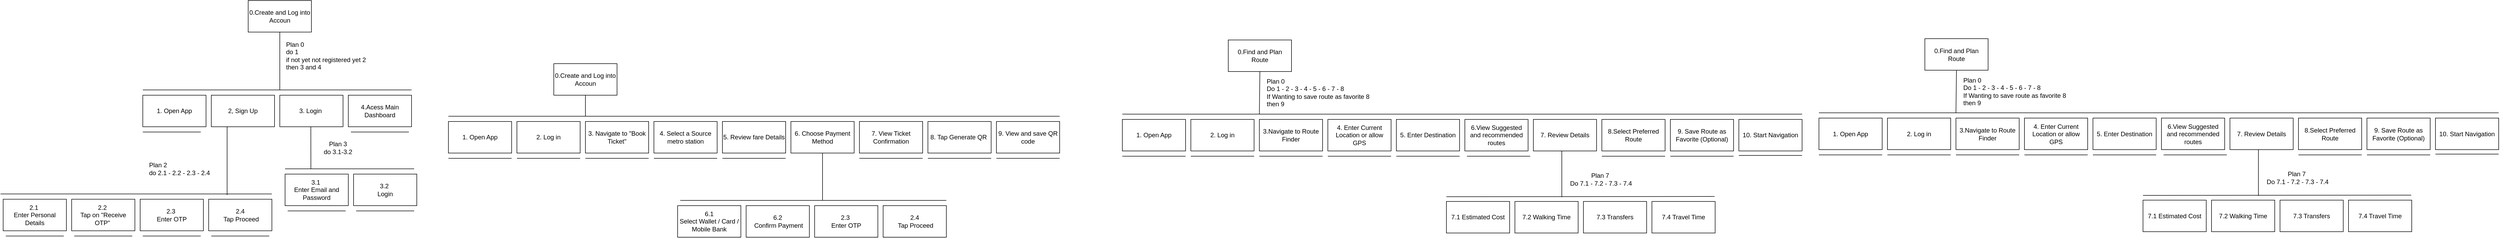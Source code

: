 <mxfile version="27.0.4">
  <diagram name="Page-1" id="FeIX3PLdOHhibgSUTGBO">
    <mxGraphModel dx="971" dy="1108" grid="0" gridSize="10" guides="1" tooltips="1" connect="1" arrows="1" fold="1" page="0" pageScale="1" pageWidth="1100" pageHeight="850" background="#ffffff" math="0" shadow="0">
      <root>
        <mxCell id="0" />
        <mxCell id="1" parent="0" />
        <mxCell id="VzZZ3m_Xf3Fcte3o4Ce6-2" value="3. Login&amp;nbsp;" style="whiteSpace=wrap;html=1;labelBackgroundColor=none;rounded=0;" parent="1" vertex="1">
          <mxGeometry x="340" y="160" width="120" height="60" as="geometry" />
        </mxCell>
        <mxCell id="VzZZ3m_Xf3Fcte3o4Ce6-4" value="2, Sign Up" style="whiteSpace=wrap;html=1;labelBackgroundColor=none;rounded=0;" parent="1" vertex="1">
          <mxGeometry x="210" y="160" width="120" height="60" as="geometry" />
        </mxCell>
        <mxCell id="VzZZ3m_Xf3Fcte3o4Ce6-5" value="1. Open App" style="whiteSpace=wrap;html=1;labelBackgroundColor=none;rounded=0;" parent="1" vertex="1">
          <mxGeometry x="80" y="160" width="120" height="60" as="geometry" />
        </mxCell>
        <mxCell id="VzZZ3m_Xf3Fcte3o4Ce6-6" value="4.Acess Main Dashboard" style="whiteSpace=wrap;html=1;labelBackgroundColor=none;rounded=0;" parent="1" vertex="1">
          <mxGeometry x="470" y="160" width="120" height="60" as="geometry" />
        </mxCell>
        <mxCell id="VzZZ3m_Xf3Fcte3o4Ce6-7" value="0.Create and Log into Accoun" style="whiteSpace=wrap;html=1;labelBackgroundColor=none;rounded=0;" parent="1" vertex="1">
          <mxGeometry x="280" y="-20" width="120" height="60" as="geometry" />
        </mxCell>
        <mxCell id="VzZZ3m_Xf3Fcte3o4Ce6-10" value="" style="endArrow=none;html=1;rounded=0;labelBackgroundColor=none;fontColor=default;" parent="1" edge="1">
          <mxGeometry width="50" height="50" relative="1" as="geometry">
            <mxPoint x="80" y="150" as="sourcePoint" />
            <mxPoint x="590" y="150" as="targetPoint" />
          </mxGeometry>
        </mxCell>
        <mxCell id="VzZZ3m_Xf3Fcte3o4Ce6-11" value="" style="endArrow=none;html=1;rounded=0;entryX=0.5;entryY=1;entryDx=0;entryDy=0;labelBackgroundColor=none;fontColor=default;" parent="1" target="VzZZ3m_Xf3Fcte3o4Ce6-7" edge="1">
          <mxGeometry width="50" height="50" relative="1" as="geometry">
            <mxPoint x="340" y="150" as="sourcePoint" />
            <mxPoint x="450" y="220" as="targetPoint" />
          </mxGeometry>
        </mxCell>
        <mxCell id="VzZZ3m_Xf3Fcte3o4Ce6-14" value="2.1&amp;nbsp;&lt;div&gt;Enter Personal Details&lt;/div&gt;" style="whiteSpace=wrap;html=1;labelBackgroundColor=none;rounded=0;" parent="1" vertex="1">
          <mxGeometry x="-185" y="357.78" width="120" height="60" as="geometry" />
        </mxCell>
        <mxCell id="VzZZ3m_Xf3Fcte3o4Ce6-17" value="" style="endArrow=none;html=1;rounded=0;labelBackgroundColor=none;fontColor=default;" parent="1" edge="1">
          <mxGeometry width="50" height="50" relative="1" as="geometry">
            <mxPoint x="-190" y="347.78" as="sourcePoint" />
            <mxPoint x="325" y="347.78" as="targetPoint" />
          </mxGeometry>
        </mxCell>
        <mxCell id="VzZZ3m_Xf3Fcte3o4Ce6-18" value="2.2&amp;nbsp;&lt;div&gt;Tap on &quot;Receive OTP&quot;&amp;nbsp;&lt;/div&gt;" style="whiteSpace=wrap;html=1;labelBackgroundColor=none;rounded=0;" parent="1" vertex="1">
          <mxGeometry x="-55" y="357.78" width="120" height="60" as="geometry" />
        </mxCell>
        <mxCell id="86r4l7gdA-iXshZS6CT0-2" value="2.3&amp;nbsp;&lt;div&gt;Enter OTP&lt;/div&gt;" style="whiteSpace=wrap;html=1;labelBackgroundColor=none;rounded=0;" vertex="1" parent="1">
          <mxGeometry x="75" y="357.78" width="120" height="60" as="geometry" />
        </mxCell>
        <mxCell id="86r4l7gdA-iXshZS6CT0-3" value="2.4&lt;div&gt;&amp;nbsp;Tap Proceed&lt;/div&gt;" style="whiteSpace=wrap;html=1;labelBackgroundColor=none;rounded=0;" vertex="1" parent="1">
          <mxGeometry x="205" y="357.78" width="120" height="60" as="geometry" />
        </mxCell>
        <mxCell id="86r4l7gdA-iXshZS6CT0-6" value="" style="endArrow=none;html=1;rounded=0;" edge="1" parent="1">
          <mxGeometry width="50" height="50" relative="1" as="geometry">
            <mxPoint x="80" y="230" as="sourcePoint" />
            <mxPoint x="190" y="230" as="targetPoint" />
          </mxGeometry>
        </mxCell>
        <mxCell id="86r4l7gdA-iXshZS6CT0-7" value="" style="endArrow=none;html=1;rounded=0;" edge="1" parent="1">
          <mxGeometry width="50" height="50" relative="1" as="geometry">
            <mxPoint x="475" y="230" as="sourcePoint" />
            <mxPoint x="585" y="230" as="targetPoint" />
          </mxGeometry>
        </mxCell>
        <mxCell id="86r4l7gdA-iXshZS6CT0-8" value="3.1&amp;nbsp;&lt;div&gt;Enter Email and Password&lt;/div&gt;" style="whiteSpace=wrap;html=1;labelBackgroundColor=none;rounded=0;" vertex="1" parent="1">
          <mxGeometry x="350" y="310" width="120" height="60" as="geometry" />
        </mxCell>
        <mxCell id="86r4l7gdA-iXshZS6CT0-9" value="" style="endArrow=none;html=1;rounded=0;labelBackgroundColor=none;fontColor=default;" edge="1" parent="1">
          <mxGeometry width="50" height="50" relative="1" as="geometry">
            <mxPoint x="350" y="300" as="sourcePoint" />
            <mxPoint x="595" y="300" as="targetPoint" />
          </mxGeometry>
        </mxCell>
        <mxCell id="86r4l7gdA-iXshZS6CT0-10" value="3.2&amp;nbsp;&lt;div&gt;Login&lt;/div&gt;" style="whiteSpace=wrap;html=1;labelBackgroundColor=none;rounded=0;" vertex="1" parent="1">
          <mxGeometry x="480" y="310" width="120" height="60" as="geometry" />
        </mxCell>
        <mxCell id="86r4l7gdA-iXshZS6CT0-14" value="" style="endArrow=none;html=1;rounded=0;labelBackgroundColor=none;fontColor=default;" edge="1" parent="1">
          <mxGeometry width="50" height="50" relative="1" as="geometry">
            <mxPoint x="399" y="300" as="sourcePoint" />
            <mxPoint x="398.89" y="220" as="targetPoint" />
          </mxGeometry>
        </mxCell>
        <mxCell id="86r4l7gdA-iXshZS6CT0-16" value="" style="endArrow=none;html=1;rounded=0;entryX=0.25;entryY=1;entryDx=0;entryDy=0;" edge="1" parent="1" target="VzZZ3m_Xf3Fcte3o4Ce6-4">
          <mxGeometry width="50" height="50" relative="1" as="geometry">
            <mxPoint x="240" y="350" as="sourcePoint" />
            <mxPoint x="320" y="350" as="targetPoint" />
          </mxGeometry>
        </mxCell>
        <mxCell id="86r4l7gdA-iXshZS6CT0-17" value="3. Navigate to &quot;Book Ticket&quot;" style="whiteSpace=wrap;html=1;labelBackgroundColor=none;rounded=0;" vertex="1" parent="1">
          <mxGeometry x="920" y="210" width="120" height="60" as="geometry" />
        </mxCell>
        <mxCell id="86r4l7gdA-iXshZS6CT0-18" value="2. Log in" style="whiteSpace=wrap;html=1;labelBackgroundColor=none;rounded=0;" vertex="1" parent="1">
          <mxGeometry x="790" y="210" width="120" height="60" as="geometry" />
        </mxCell>
        <mxCell id="86r4l7gdA-iXshZS6CT0-19" value="1. Open App" style="whiteSpace=wrap;html=1;labelBackgroundColor=none;rounded=0;" vertex="1" parent="1">
          <mxGeometry x="660" y="210" width="120" height="60" as="geometry" />
        </mxCell>
        <mxCell id="86r4l7gdA-iXshZS6CT0-20" value="4. Select a Source metro station" style="whiteSpace=wrap;html=1;labelBackgroundColor=none;rounded=0;" vertex="1" parent="1">
          <mxGeometry x="1050" y="210" width="120" height="60" as="geometry" />
        </mxCell>
        <mxCell id="86r4l7gdA-iXshZS6CT0-21" value="0.Create and Log into Accoun" style="whiteSpace=wrap;html=1;labelBackgroundColor=none;rounded=0;" vertex="1" parent="1">
          <mxGeometry x="860" y="100" width="120" height="60" as="geometry" />
        </mxCell>
        <mxCell id="86r4l7gdA-iXshZS6CT0-22" value="" style="endArrow=none;html=1;rounded=0;labelBackgroundColor=none;fontColor=default;" edge="1" parent="1">
          <mxGeometry width="50" height="50" relative="1" as="geometry">
            <mxPoint x="660" y="200" as="sourcePoint" />
            <mxPoint x="1820" y="200" as="targetPoint" />
          </mxGeometry>
        </mxCell>
        <mxCell id="86r4l7gdA-iXshZS6CT0-23" value="" style="endArrow=none;html=1;rounded=0;entryX=0.5;entryY=1;entryDx=0;entryDy=0;labelBackgroundColor=none;fontColor=default;" edge="1" parent="1" target="86r4l7gdA-iXshZS6CT0-21">
          <mxGeometry width="50" height="50" relative="1" as="geometry">
            <mxPoint x="920" y="200" as="sourcePoint" />
            <mxPoint x="1030" y="270" as="targetPoint" />
          </mxGeometry>
        </mxCell>
        <mxCell id="86r4l7gdA-iXshZS6CT0-24" value="6.1&lt;div&gt;Select Wallet / Card / Mobile Bank&lt;/div&gt;" style="whiteSpace=wrap;html=1;labelBackgroundColor=none;rounded=0;" vertex="1" parent="1">
          <mxGeometry x="1095" y="370" width="120" height="60" as="geometry" />
        </mxCell>
        <mxCell id="86r4l7gdA-iXshZS6CT0-25" value="" style="endArrow=none;html=1;rounded=0;labelBackgroundColor=none;fontColor=default;" edge="1" parent="1">
          <mxGeometry width="50" height="50" relative="1" as="geometry">
            <mxPoint x="1100" y="360" as="sourcePoint" />
            <mxPoint x="1605" y="360" as="targetPoint" />
          </mxGeometry>
        </mxCell>
        <mxCell id="86r4l7gdA-iXshZS6CT0-26" value="6.2&lt;div&gt;&amp;nbsp;Confirm Payment&lt;/div&gt;" style="whiteSpace=wrap;html=1;labelBackgroundColor=none;rounded=0;" vertex="1" parent="1">
          <mxGeometry x="1225" y="370" width="120" height="60" as="geometry" />
        </mxCell>
        <mxCell id="86r4l7gdA-iXshZS6CT0-27" value="2.3&amp;nbsp;&lt;div&gt;Enter OTP&lt;/div&gt;" style="whiteSpace=wrap;html=1;labelBackgroundColor=none;rounded=0;" vertex="1" parent="1">
          <mxGeometry x="1355" y="370" width="120" height="60" as="geometry" />
        </mxCell>
        <mxCell id="86r4l7gdA-iXshZS6CT0-28" value="2.4&lt;div&gt;&amp;nbsp;Tap Proceed&lt;/div&gt;" style="whiteSpace=wrap;html=1;labelBackgroundColor=none;rounded=0;" vertex="1" parent="1">
          <mxGeometry x="1485" y="370" width="120" height="60" as="geometry" />
        </mxCell>
        <mxCell id="86r4l7gdA-iXshZS6CT0-29" value="" style="endArrow=none;html=1;rounded=0;" edge="1" parent="1">
          <mxGeometry width="50" height="50" relative="1" as="geometry">
            <mxPoint x="660" y="280" as="sourcePoint" />
            <mxPoint x="780" y="280" as="targetPoint" />
          </mxGeometry>
        </mxCell>
        <mxCell id="86r4l7gdA-iXshZS6CT0-36" value="" style="endArrow=none;html=1;rounded=0;" edge="1" parent="1">
          <mxGeometry width="50" height="50" relative="1" as="geometry">
            <mxPoint x="790" y="280" as="sourcePoint" />
            <mxPoint x="910" y="280" as="targetPoint" />
          </mxGeometry>
        </mxCell>
        <mxCell id="86r4l7gdA-iXshZS6CT0-37" value="" style="endArrow=none;html=1;rounded=0;" edge="1" parent="1">
          <mxGeometry width="50" height="50" relative="1" as="geometry">
            <mxPoint x="920" y="280" as="sourcePoint" />
            <mxPoint x="1040" y="280" as="targetPoint" />
          </mxGeometry>
        </mxCell>
        <mxCell id="86r4l7gdA-iXshZS6CT0-38" value="" style="endArrow=none;html=1;rounded=0;" edge="1" parent="1">
          <mxGeometry width="50" height="50" relative="1" as="geometry">
            <mxPoint x="1050" y="280" as="sourcePoint" />
            <mxPoint x="1170" y="280" as="targetPoint" />
          </mxGeometry>
        </mxCell>
        <mxCell id="86r4l7gdA-iXshZS6CT0-39" value="5. Review fare Details" style="whiteSpace=wrap;html=1;labelBackgroundColor=none;rounded=0;" vertex="1" parent="1">
          <mxGeometry x="1180" y="210" width="120" height="60" as="geometry" />
        </mxCell>
        <mxCell id="86r4l7gdA-iXshZS6CT0-40" value="6. Choose Payment Method" style="whiteSpace=wrap;html=1;labelBackgroundColor=none;rounded=0;" vertex="1" parent="1">
          <mxGeometry x="1310" y="210" width="120" height="60" as="geometry" />
        </mxCell>
        <mxCell id="86r4l7gdA-iXshZS6CT0-41" value="" style="endArrow=none;html=1;rounded=0;" edge="1" parent="1">
          <mxGeometry width="50" height="50" relative="1" as="geometry">
            <mxPoint x="1180" y="280" as="sourcePoint" />
            <mxPoint x="1300" y="280" as="targetPoint" />
          </mxGeometry>
        </mxCell>
        <mxCell id="86r4l7gdA-iXshZS6CT0-42" value="" style="endArrow=none;html=1;rounded=0;entryX=0.5;entryY=1;entryDx=0;entryDy=0;" edge="1" parent="1" target="86r4l7gdA-iXshZS6CT0-40">
          <mxGeometry width="50" height="50" relative="1" as="geometry">
            <mxPoint x="1370" y="360" as="sourcePoint" />
            <mxPoint x="1360" y="260" as="targetPoint" />
          </mxGeometry>
        </mxCell>
        <mxCell id="86r4l7gdA-iXshZS6CT0-44" value="7. View Ticket Confirmation" style="whiteSpace=wrap;html=1;labelBackgroundColor=none;rounded=0;" vertex="1" parent="1">
          <mxGeometry x="1440" y="210" width="120" height="60" as="geometry" />
        </mxCell>
        <mxCell id="86r4l7gdA-iXshZS6CT0-45" value="8. Tap Generate QR&amp;nbsp;" style="whiteSpace=wrap;html=1;labelBackgroundColor=none;rounded=0;" vertex="1" parent="1">
          <mxGeometry x="1570" y="210" width="120" height="60" as="geometry" />
        </mxCell>
        <mxCell id="86r4l7gdA-iXshZS6CT0-46" value="9. View and save QR code" style="whiteSpace=wrap;html=1;labelBackgroundColor=none;rounded=0;" vertex="1" parent="1">
          <mxGeometry x="1700" y="210" width="120" height="60" as="geometry" />
        </mxCell>
        <mxCell id="86r4l7gdA-iXshZS6CT0-47" value="" style="endArrow=none;html=1;rounded=0;" edge="1" parent="1">
          <mxGeometry width="50" height="50" relative="1" as="geometry">
            <mxPoint x="1440" y="280" as="sourcePoint" />
            <mxPoint x="1560" y="280" as="targetPoint" />
          </mxGeometry>
        </mxCell>
        <mxCell id="86r4l7gdA-iXshZS6CT0-48" value="" style="endArrow=none;html=1;rounded=0;" edge="1" parent="1">
          <mxGeometry width="50" height="50" relative="1" as="geometry">
            <mxPoint x="1570" y="280" as="sourcePoint" />
            <mxPoint x="1690" y="280" as="targetPoint" />
          </mxGeometry>
        </mxCell>
        <mxCell id="86r4l7gdA-iXshZS6CT0-49" value="" style="endArrow=none;html=1;rounded=0;" edge="1" parent="1">
          <mxGeometry width="50" height="50" relative="1" as="geometry">
            <mxPoint x="1700" y="280" as="sourcePoint" />
            <mxPoint x="1820" y="280" as="targetPoint" />
          </mxGeometry>
        </mxCell>
        <mxCell id="86r4l7gdA-iXshZS6CT0-76" value="3.Navigate to Route Finder" style="whiteSpace=wrap;html=1;labelBackgroundColor=none;rounded=0;" vertex="1" parent="1">
          <mxGeometry x="2199" y="206" width="120" height="60" as="geometry" />
        </mxCell>
        <mxCell id="86r4l7gdA-iXshZS6CT0-77" value="2. Log in" style="whiteSpace=wrap;html=1;labelBackgroundColor=none;rounded=0;" vertex="1" parent="1">
          <mxGeometry x="2069" y="206" width="120" height="60" as="geometry" />
        </mxCell>
        <mxCell id="86r4l7gdA-iXshZS6CT0-78" value="1. Open App" style="whiteSpace=wrap;html=1;labelBackgroundColor=none;rounded=0;" vertex="1" parent="1">
          <mxGeometry x="1939" y="206" width="120" height="60" as="geometry" />
        </mxCell>
        <mxCell id="86r4l7gdA-iXshZS6CT0-79" value="4. Enter Current Location or allow GPS" style="whiteSpace=wrap;html=1;labelBackgroundColor=none;rounded=0;" vertex="1" parent="1">
          <mxGeometry x="2329" y="206" width="120" height="60" as="geometry" />
        </mxCell>
        <mxCell id="86r4l7gdA-iXshZS6CT0-80" value="0.Find and Plan Route" style="whiteSpace=wrap;html=1;labelBackgroundColor=none;rounded=0;" vertex="1" parent="1">
          <mxGeometry x="2140" y="55" width="120" height="60" as="geometry" />
        </mxCell>
        <mxCell id="86r4l7gdA-iXshZS6CT0-81" value="" style="endArrow=none;html=1;rounded=0;labelBackgroundColor=none;fontColor=default;" edge="1" parent="1">
          <mxGeometry width="50" height="50" relative="1" as="geometry">
            <mxPoint x="1939" y="196" as="sourcePoint" />
            <mxPoint x="3229" y="196" as="targetPoint" />
          </mxGeometry>
        </mxCell>
        <mxCell id="86r4l7gdA-iXshZS6CT0-82" value="" style="endArrow=none;html=1;rounded=0;entryX=0.5;entryY=1;entryDx=0;entryDy=0;labelBackgroundColor=none;fontColor=default;" edge="1" parent="1" target="86r4l7gdA-iXshZS6CT0-80">
          <mxGeometry width="50" height="50" relative="1" as="geometry">
            <mxPoint x="2199" y="196" as="sourcePoint" />
            <mxPoint x="2309" y="266" as="targetPoint" />
          </mxGeometry>
        </mxCell>
        <mxCell id="86r4l7gdA-iXshZS6CT0-83" value="7.1 Estimated Cost" style="whiteSpace=wrap;html=1;labelBackgroundColor=none;rounded=0;" vertex="1" parent="1">
          <mxGeometry x="2554" y="362" width="120" height="60" as="geometry" />
        </mxCell>
        <mxCell id="86r4l7gdA-iXshZS6CT0-84" value="" style="endArrow=none;html=1;rounded=0;labelBackgroundColor=none;fontColor=default;" edge="1" parent="1">
          <mxGeometry width="50" height="50" relative="1" as="geometry">
            <mxPoint x="2554" y="353" as="sourcePoint" />
            <mxPoint x="3063" y="352.53" as="targetPoint" />
          </mxGeometry>
        </mxCell>
        <mxCell id="86r4l7gdA-iXshZS6CT0-85" value="7.2 Walking Time" style="whiteSpace=wrap;html=1;labelBackgroundColor=none;rounded=0;" vertex="1" parent="1">
          <mxGeometry x="2684" y="362" width="120" height="60" as="geometry" />
        </mxCell>
        <mxCell id="86r4l7gdA-iXshZS6CT0-86" value="7.3 Transfers" style="whiteSpace=wrap;html=1;labelBackgroundColor=none;rounded=0;" vertex="1" parent="1">
          <mxGeometry x="2814" y="362" width="120" height="60" as="geometry" />
        </mxCell>
        <mxCell id="86r4l7gdA-iXshZS6CT0-87" value="7.4 Travel Time" style="whiteSpace=wrap;html=1;labelBackgroundColor=none;rounded=0;" vertex="1" parent="1">
          <mxGeometry x="2944" y="362" width="120" height="60" as="geometry" />
        </mxCell>
        <mxCell id="86r4l7gdA-iXshZS6CT0-88" value="" style="endArrow=none;html=1;rounded=0;" edge="1" parent="1">
          <mxGeometry width="50" height="50" relative="1" as="geometry">
            <mxPoint x="1939" y="276" as="sourcePoint" />
            <mxPoint x="2059" y="276" as="targetPoint" />
          </mxGeometry>
        </mxCell>
        <mxCell id="86r4l7gdA-iXshZS6CT0-89" value="" style="endArrow=none;html=1;rounded=0;" edge="1" parent="1">
          <mxGeometry width="50" height="50" relative="1" as="geometry">
            <mxPoint x="2069" y="276" as="sourcePoint" />
            <mxPoint x="2189" y="276" as="targetPoint" />
          </mxGeometry>
        </mxCell>
        <mxCell id="86r4l7gdA-iXshZS6CT0-90" value="" style="endArrow=none;html=1;rounded=0;" edge="1" parent="1">
          <mxGeometry width="50" height="50" relative="1" as="geometry">
            <mxPoint x="2199" y="276" as="sourcePoint" />
            <mxPoint x="2319" y="276" as="targetPoint" />
          </mxGeometry>
        </mxCell>
        <mxCell id="86r4l7gdA-iXshZS6CT0-91" value="" style="endArrow=none;html=1;rounded=0;" edge="1" parent="1">
          <mxGeometry width="50" height="50" relative="1" as="geometry">
            <mxPoint x="2329" y="276" as="sourcePoint" />
            <mxPoint x="2449" y="276" as="targetPoint" />
          </mxGeometry>
        </mxCell>
        <mxCell id="86r4l7gdA-iXshZS6CT0-92" value="5. Enter Destination" style="whiteSpace=wrap;html=1;labelBackgroundColor=none;rounded=0;" vertex="1" parent="1">
          <mxGeometry x="2459" y="206" width="120" height="60" as="geometry" />
        </mxCell>
        <mxCell id="86r4l7gdA-iXshZS6CT0-93" value="6.View Suggested and recommended routes" style="whiteSpace=wrap;html=1;labelBackgroundColor=none;rounded=0;" vertex="1" parent="1">
          <mxGeometry x="2589" y="206" width="120" height="60" as="geometry" />
        </mxCell>
        <mxCell id="86r4l7gdA-iXshZS6CT0-94" value="" style="endArrow=none;html=1;rounded=0;" edge="1" parent="1">
          <mxGeometry width="50" height="50" relative="1" as="geometry">
            <mxPoint x="2459" y="276" as="sourcePoint" />
            <mxPoint x="2579" y="276" as="targetPoint" />
          </mxGeometry>
        </mxCell>
        <mxCell id="86r4l7gdA-iXshZS6CT0-95" value="" style="endArrow=none;html=1;rounded=0;entryX=0.5;entryY=1;entryDx=0;entryDy=0;" edge="1" parent="1">
          <mxGeometry width="50" height="50" relative="1" as="geometry">
            <mxPoint x="2773" y="353.78" as="sourcePoint" />
            <mxPoint x="2773" y="263.78" as="targetPoint" />
          </mxGeometry>
        </mxCell>
        <mxCell id="86r4l7gdA-iXshZS6CT0-96" value="7. Review Details" style="whiteSpace=wrap;html=1;labelBackgroundColor=none;rounded=0;" vertex="1" parent="1">
          <mxGeometry x="2719" y="206" width="120" height="60" as="geometry" />
        </mxCell>
        <mxCell id="86r4l7gdA-iXshZS6CT0-97" value="8.Select Preferred Route" style="whiteSpace=wrap;html=1;labelBackgroundColor=none;rounded=0;" vertex="1" parent="1">
          <mxGeometry x="2849" y="206" width="120" height="60" as="geometry" />
        </mxCell>
        <mxCell id="86r4l7gdA-iXshZS6CT0-98" value="9. Save Route as Favorite (Optional)" style="whiteSpace=wrap;html=1;labelBackgroundColor=none;rounded=0;" vertex="1" parent="1">
          <mxGeometry x="2979" y="206" width="120" height="60" as="geometry" />
        </mxCell>
        <mxCell id="86r4l7gdA-iXshZS6CT0-99" value="" style="endArrow=none;html=1;rounded=0;" edge="1" parent="1">
          <mxGeometry width="50" height="50" relative="1" as="geometry">
            <mxPoint x="2593" y="276" as="sourcePoint" />
            <mxPoint x="2713" y="276" as="targetPoint" />
          </mxGeometry>
        </mxCell>
        <mxCell id="86r4l7gdA-iXshZS6CT0-100" value="" style="endArrow=none;html=1;rounded=0;" edge="1" parent="1">
          <mxGeometry width="50" height="50" relative="1" as="geometry">
            <mxPoint x="2849" y="276" as="sourcePoint" />
            <mxPoint x="2969" y="276" as="targetPoint" />
          </mxGeometry>
        </mxCell>
        <mxCell id="86r4l7gdA-iXshZS6CT0-101" value="" style="endArrow=none;html=1;rounded=0;" edge="1" parent="1">
          <mxGeometry width="50" height="50" relative="1" as="geometry">
            <mxPoint x="2979" y="276" as="sourcePoint" />
            <mxPoint x="3099" y="276" as="targetPoint" />
          </mxGeometry>
        </mxCell>
        <mxCell id="86r4l7gdA-iXshZS6CT0-102" value="" style="endArrow=none;html=1;rounded=0;" edge="1" parent="1">
          <mxGeometry width="50" height="50" relative="1" as="geometry">
            <mxPoint x="355" y="380" as="sourcePoint" />
            <mxPoint x="465" y="380" as="targetPoint" />
          </mxGeometry>
        </mxCell>
        <mxCell id="86r4l7gdA-iXshZS6CT0-103" value="" style="endArrow=none;html=1;rounded=0;" edge="1" parent="1">
          <mxGeometry width="50" height="50" relative="1" as="geometry">
            <mxPoint x="485" y="380" as="sourcePoint" />
            <mxPoint x="595" y="380" as="targetPoint" />
          </mxGeometry>
        </mxCell>
        <mxCell id="86r4l7gdA-iXshZS6CT0-104" value="" style="endArrow=none;html=1;rounded=0;" edge="1" parent="1">
          <mxGeometry width="50" height="50" relative="1" as="geometry">
            <mxPoint x="-180" y="427.78" as="sourcePoint" />
            <mxPoint x="-70" y="427.78" as="targetPoint" />
          </mxGeometry>
        </mxCell>
        <mxCell id="86r4l7gdA-iXshZS6CT0-105" value="" style="endArrow=none;html=1;rounded=0;" edge="1" parent="1">
          <mxGeometry width="50" height="50" relative="1" as="geometry">
            <mxPoint x="-50" y="427.78" as="sourcePoint" />
            <mxPoint x="60" y="427.78" as="targetPoint" />
          </mxGeometry>
        </mxCell>
        <mxCell id="86r4l7gdA-iXshZS6CT0-106" value="" style="endArrow=none;html=1;rounded=0;" edge="1" parent="1">
          <mxGeometry width="50" height="50" relative="1" as="geometry">
            <mxPoint x="80" y="427.78" as="sourcePoint" />
            <mxPoint x="190" y="427.78" as="targetPoint" />
          </mxGeometry>
        </mxCell>
        <mxCell id="86r4l7gdA-iXshZS6CT0-107" value="" style="endArrow=none;html=1;rounded=0;" edge="1" parent="1">
          <mxGeometry width="50" height="50" relative="1" as="geometry">
            <mxPoint x="210" y="427.78" as="sourcePoint" />
            <mxPoint x="320" y="427.78" as="targetPoint" />
          </mxGeometry>
        </mxCell>
        <mxCell id="86r4l7gdA-iXshZS6CT0-108" value="Plan 0&lt;div&gt;do 1&amp;nbsp;&lt;/div&gt;&lt;div&gt;if not yet not registered yet 2&lt;/div&gt;&lt;div&gt;then 3 and 4&lt;/div&gt;" style="text;html=1;align=left;verticalAlign=middle;resizable=0;points=[];autosize=1;strokeColor=none;fillColor=none;" vertex="1" parent="1">
          <mxGeometry x="350" y="50" width="170" height="70" as="geometry" />
        </mxCell>
        <mxCell id="86r4l7gdA-iXshZS6CT0-109" value="Plan 2&lt;div&gt;do 2.1 - 2.2 - 2.3 - 2.4&lt;/div&gt;" style="text;html=1;align=left;verticalAlign=middle;resizable=0;points=[];autosize=1;strokeColor=none;fillColor=none;" vertex="1" parent="1">
          <mxGeometry x="90" y="280" width="140" height="40" as="geometry" />
        </mxCell>
        <mxCell id="86r4l7gdA-iXshZS6CT0-111" value="Plan 3&lt;div&gt;do 3.1-3.2&lt;/div&gt;" style="text;html=1;align=center;verticalAlign=middle;resizable=0;points=[];autosize=1;strokeColor=none;fillColor=none;" vertex="1" parent="1">
          <mxGeometry x="410" y="240" width="80" height="40" as="geometry" />
        </mxCell>
        <mxCell id="86r4l7gdA-iXshZS6CT0-113" value="10. Start Navigation" style="whiteSpace=wrap;html=1;labelBackgroundColor=none;rounded=0;" vertex="1" parent="1">
          <mxGeometry x="3109" y="206" width="120" height="60" as="geometry" />
        </mxCell>
        <mxCell id="86r4l7gdA-iXshZS6CT0-114" value="" style="endArrow=none;html=1;rounded=0;" edge="1" parent="1">
          <mxGeometry width="50" height="50" relative="1" as="geometry">
            <mxPoint x="3109" y="274.46" as="sourcePoint" />
            <mxPoint x="3229" y="274.46" as="targetPoint" />
          </mxGeometry>
        </mxCell>
        <mxCell id="86r4l7gdA-iXshZS6CT0-116" value="Plan 0&amp;nbsp;&lt;br&gt;Do 1 - 2 - 3 - 4 - 5 - 6 - 7 - 8&amp;nbsp;&lt;div&gt;If Wanting to save route as favorite 8&amp;nbsp;&lt;/div&gt;&lt;div&gt;then 9&lt;/div&gt;" style="text;html=1;align=left;verticalAlign=middle;resizable=0;points=[];autosize=1;strokeColor=none;fillColor=none;" vertex="1" parent="1">
          <mxGeometry x="2211" y="120" width="216" height="70" as="geometry" />
        </mxCell>
        <mxCell id="86r4l7gdA-iXshZS6CT0-117" value="Plan 7&amp;nbsp;&lt;br&gt;Do 7.1 - 7.2 - 7.3 - 7.4" style="text;html=1;align=center;verticalAlign=middle;resizable=0;points=[];autosize=1;strokeColor=none;fillColor=none;" vertex="1" parent="1">
          <mxGeometry x="2779" y="299" width="135" height="41" as="geometry" />
        </mxCell>
        <mxCell id="86r4l7gdA-iXshZS6CT0-118" value="3.Navigate to Route Finder" style="whiteSpace=wrap;html=1;labelBackgroundColor=none;rounded=0;" vertex="1" parent="1">
          <mxGeometry x="3521" y="203.5" width="120" height="60" as="geometry" />
        </mxCell>
        <mxCell id="86r4l7gdA-iXshZS6CT0-119" value="2. Log in" style="whiteSpace=wrap;html=1;labelBackgroundColor=none;rounded=0;" vertex="1" parent="1">
          <mxGeometry x="3391" y="203.5" width="120" height="60" as="geometry" />
        </mxCell>
        <mxCell id="86r4l7gdA-iXshZS6CT0-120" value="1. Open App" style="whiteSpace=wrap;html=1;labelBackgroundColor=none;rounded=0;" vertex="1" parent="1">
          <mxGeometry x="3261" y="203.5" width="120" height="60" as="geometry" />
        </mxCell>
        <mxCell id="86r4l7gdA-iXshZS6CT0-121" value="4. Enter Current Location or allow GPS" style="whiteSpace=wrap;html=1;labelBackgroundColor=none;rounded=0;" vertex="1" parent="1">
          <mxGeometry x="3651" y="203.5" width="120" height="60" as="geometry" />
        </mxCell>
        <mxCell id="86r4l7gdA-iXshZS6CT0-122" value="0.Find and Plan Route" style="whiteSpace=wrap;html=1;labelBackgroundColor=none;rounded=0;" vertex="1" parent="1">
          <mxGeometry x="3462" y="52.5" width="120" height="60" as="geometry" />
        </mxCell>
        <mxCell id="86r4l7gdA-iXshZS6CT0-123" value="" style="endArrow=none;html=1;rounded=0;labelBackgroundColor=none;fontColor=default;" edge="1" parent="1">
          <mxGeometry width="50" height="50" relative="1" as="geometry">
            <mxPoint x="3261" y="193.5" as="sourcePoint" />
            <mxPoint x="4551" y="193.5" as="targetPoint" />
          </mxGeometry>
        </mxCell>
        <mxCell id="86r4l7gdA-iXshZS6CT0-124" value="" style="endArrow=none;html=1;rounded=0;entryX=0.5;entryY=1;entryDx=0;entryDy=0;labelBackgroundColor=none;fontColor=default;" edge="1" parent="1" target="86r4l7gdA-iXshZS6CT0-122">
          <mxGeometry width="50" height="50" relative="1" as="geometry">
            <mxPoint x="3521" y="193.5" as="sourcePoint" />
            <mxPoint x="3631" y="263.5" as="targetPoint" />
          </mxGeometry>
        </mxCell>
        <mxCell id="86r4l7gdA-iXshZS6CT0-125" value="7.1 Estimated Cost" style="whiteSpace=wrap;html=1;labelBackgroundColor=none;rounded=0;" vertex="1" parent="1">
          <mxGeometry x="3876" y="359.5" width="120" height="60" as="geometry" />
        </mxCell>
        <mxCell id="86r4l7gdA-iXshZS6CT0-126" value="" style="endArrow=none;html=1;rounded=0;labelBackgroundColor=none;fontColor=default;" edge="1" parent="1">
          <mxGeometry width="50" height="50" relative="1" as="geometry">
            <mxPoint x="3876" y="350.5" as="sourcePoint" />
            <mxPoint x="4385" y="350.03" as="targetPoint" />
          </mxGeometry>
        </mxCell>
        <mxCell id="86r4l7gdA-iXshZS6CT0-127" value="7.2 Walking Time" style="whiteSpace=wrap;html=1;labelBackgroundColor=none;rounded=0;" vertex="1" parent="1">
          <mxGeometry x="4006" y="359.5" width="120" height="60" as="geometry" />
        </mxCell>
        <mxCell id="86r4l7gdA-iXshZS6CT0-128" value="7.3 Transfers" style="whiteSpace=wrap;html=1;labelBackgroundColor=none;rounded=0;" vertex="1" parent="1">
          <mxGeometry x="4136" y="359.5" width="120" height="60" as="geometry" />
        </mxCell>
        <mxCell id="86r4l7gdA-iXshZS6CT0-129" value="7.4 Travel Time" style="whiteSpace=wrap;html=1;labelBackgroundColor=none;rounded=0;" vertex="1" parent="1">
          <mxGeometry x="4266" y="359.5" width="120" height="60" as="geometry" />
        </mxCell>
        <mxCell id="86r4l7gdA-iXshZS6CT0-130" value="" style="endArrow=none;html=1;rounded=0;" edge="1" parent="1">
          <mxGeometry width="50" height="50" relative="1" as="geometry">
            <mxPoint x="3261" y="273.5" as="sourcePoint" />
            <mxPoint x="3381" y="273.5" as="targetPoint" />
          </mxGeometry>
        </mxCell>
        <mxCell id="86r4l7gdA-iXshZS6CT0-131" value="" style="endArrow=none;html=1;rounded=0;" edge="1" parent="1">
          <mxGeometry width="50" height="50" relative="1" as="geometry">
            <mxPoint x="3391" y="273.5" as="sourcePoint" />
            <mxPoint x="3511" y="273.5" as="targetPoint" />
          </mxGeometry>
        </mxCell>
        <mxCell id="86r4l7gdA-iXshZS6CT0-132" value="" style="endArrow=none;html=1;rounded=0;" edge="1" parent="1">
          <mxGeometry width="50" height="50" relative="1" as="geometry">
            <mxPoint x="3521" y="273.5" as="sourcePoint" />
            <mxPoint x="3641" y="273.5" as="targetPoint" />
          </mxGeometry>
        </mxCell>
        <mxCell id="86r4l7gdA-iXshZS6CT0-133" value="" style="endArrow=none;html=1;rounded=0;" edge="1" parent="1">
          <mxGeometry width="50" height="50" relative="1" as="geometry">
            <mxPoint x="3651" y="273.5" as="sourcePoint" />
            <mxPoint x="3771" y="273.5" as="targetPoint" />
          </mxGeometry>
        </mxCell>
        <mxCell id="86r4l7gdA-iXshZS6CT0-134" value="5. Enter Destination" style="whiteSpace=wrap;html=1;labelBackgroundColor=none;rounded=0;" vertex="1" parent="1">
          <mxGeometry x="3781" y="203.5" width="120" height="60" as="geometry" />
        </mxCell>
        <mxCell id="86r4l7gdA-iXshZS6CT0-135" value="6.View Suggested and recommended routes" style="whiteSpace=wrap;html=1;labelBackgroundColor=none;rounded=0;" vertex="1" parent="1">
          <mxGeometry x="3911" y="203.5" width="120" height="60" as="geometry" />
        </mxCell>
        <mxCell id="86r4l7gdA-iXshZS6CT0-136" value="" style="endArrow=none;html=1;rounded=0;" edge="1" parent="1">
          <mxGeometry width="50" height="50" relative="1" as="geometry">
            <mxPoint x="3781" y="273.5" as="sourcePoint" />
            <mxPoint x="3901" y="273.5" as="targetPoint" />
          </mxGeometry>
        </mxCell>
        <mxCell id="86r4l7gdA-iXshZS6CT0-137" value="" style="endArrow=none;html=1;rounded=0;entryX=0.5;entryY=1;entryDx=0;entryDy=0;" edge="1" parent="1">
          <mxGeometry width="50" height="50" relative="1" as="geometry">
            <mxPoint x="4095" y="351.28" as="sourcePoint" />
            <mxPoint x="4095" y="261.28" as="targetPoint" />
          </mxGeometry>
        </mxCell>
        <mxCell id="86r4l7gdA-iXshZS6CT0-138" value="7. Review Details" style="whiteSpace=wrap;html=1;labelBackgroundColor=none;rounded=0;" vertex="1" parent="1">
          <mxGeometry x="4041" y="203.5" width="120" height="60" as="geometry" />
        </mxCell>
        <mxCell id="86r4l7gdA-iXshZS6CT0-139" value="8.Select Preferred Route" style="whiteSpace=wrap;html=1;labelBackgroundColor=none;rounded=0;" vertex="1" parent="1">
          <mxGeometry x="4171" y="203.5" width="120" height="60" as="geometry" />
        </mxCell>
        <mxCell id="86r4l7gdA-iXshZS6CT0-140" value="9. Save Route as Favorite (Optional)" style="whiteSpace=wrap;html=1;labelBackgroundColor=none;rounded=0;" vertex="1" parent="1">
          <mxGeometry x="4301" y="203.5" width="120" height="60" as="geometry" />
        </mxCell>
        <mxCell id="86r4l7gdA-iXshZS6CT0-141" value="" style="endArrow=none;html=1;rounded=0;" edge="1" parent="1">
          <mxGeometry width="50" height="50" relative="1" as="geometry">
            <mxPoint x="3915" y="273.5" as="sourcePoint" />
            <mxPoint x="4035" y="273.5" as="targetPoint" />
          </mxGeometry>
        </mxCell>
        <mxCell id="86r4l7gdA-iXshZS6CT0-142" value="" style="endArrow=none;html=1;rounded=0;" edge="1" parent="1">
          <mxGeometry width="50" height="50" relative="1" as="geometry">
            <mxPoint x="4171" y="273.5" as="sourcePoint" />
            <mxPoint x="4291" y="273.5" as="targetPoint" />
          </mxGeometry>
        </mxCell>
        <mxCell id="86r4l7gdA-iXshZS6CT0-143" value="" style="endArrow=none;html=1;rounded=0;" edge="1" parent="1">
          <mxGeometry width="50" height="50" relative="1" as="geometry">
            <mxPoint x="4301" y="273.5" as="sourcePoint" />
            <mxPoint x="4421" y="273.5" as="targetPoint" />
          </mxGeometry>
        </mxCell>
        <mxCell id="86r4l7gdA-iXshZS6CT0-144" value="10. Start Navigation" style="whiteSpace=wrap;html=1;labelBackgroundColor=none;rounded=0;" vertex="1" parent="1">
          <mxGeometry x="4431" y="203.5" width="120" height="60" as="geometry" />
        </mxCell>
        <mxCell id="86r4l7gdA-iXshZS6CT0-145" value="" style="endArrow=none;html=1;rounded=0;" edge="1" parent="1">
          <mxGeometry width="50" height="50" relative="1" as="geometry">
            <mxPoint x="4431" y="271.96" as="sourcePoint" />
            <mxPoint x="4551" y="271.96" as="targetPoint" />
          </mxGeometry>
        </mxCell>
        <mxCell id="86r4l7gdA-iXshZS6CT0-146" value="Plan 0&amp;nbsp;&lt;br&gt;Do 1 - 2 - 3 - 4 - 5 - 6 - 7 - 8&amp;nbsp;&lt;div&gt;If Wanting to save route as favorite 8&amp;nbsp;&lt;/div&gt;&lt;div&gt;then 9&lt;/div&gt;" style="text;html=1;align=left;verticalAlign=middle;resizable=0;points=[];autosize=1;strokeColor=none;fillColor=none;" vertex="1" parent="1">
          <mxGeometry x="3533" y="117.5" width="216" height="70" as="geometry" />
        </mxCell>
        <mxCell id="86r4l7gdA-iXshZS6CT0-147" value="Plan 7&amp;nbsp;&lt;br&gt;Do 7.1 - 7.2 - 7.3 - 7.4" style="text;html=1;align=center;verticalAlign=middle;resizable=0;points=[];autosize=1;strokeColor=none;fillColor=none;" vertex="1" parent="1">
          <mxGeometry x="4101" y="296.5" width="135" height="41" as="geometry" />
        </mxCell>
      </root>
    </mxGraphModel>
  </diagram>
</mxfile>
